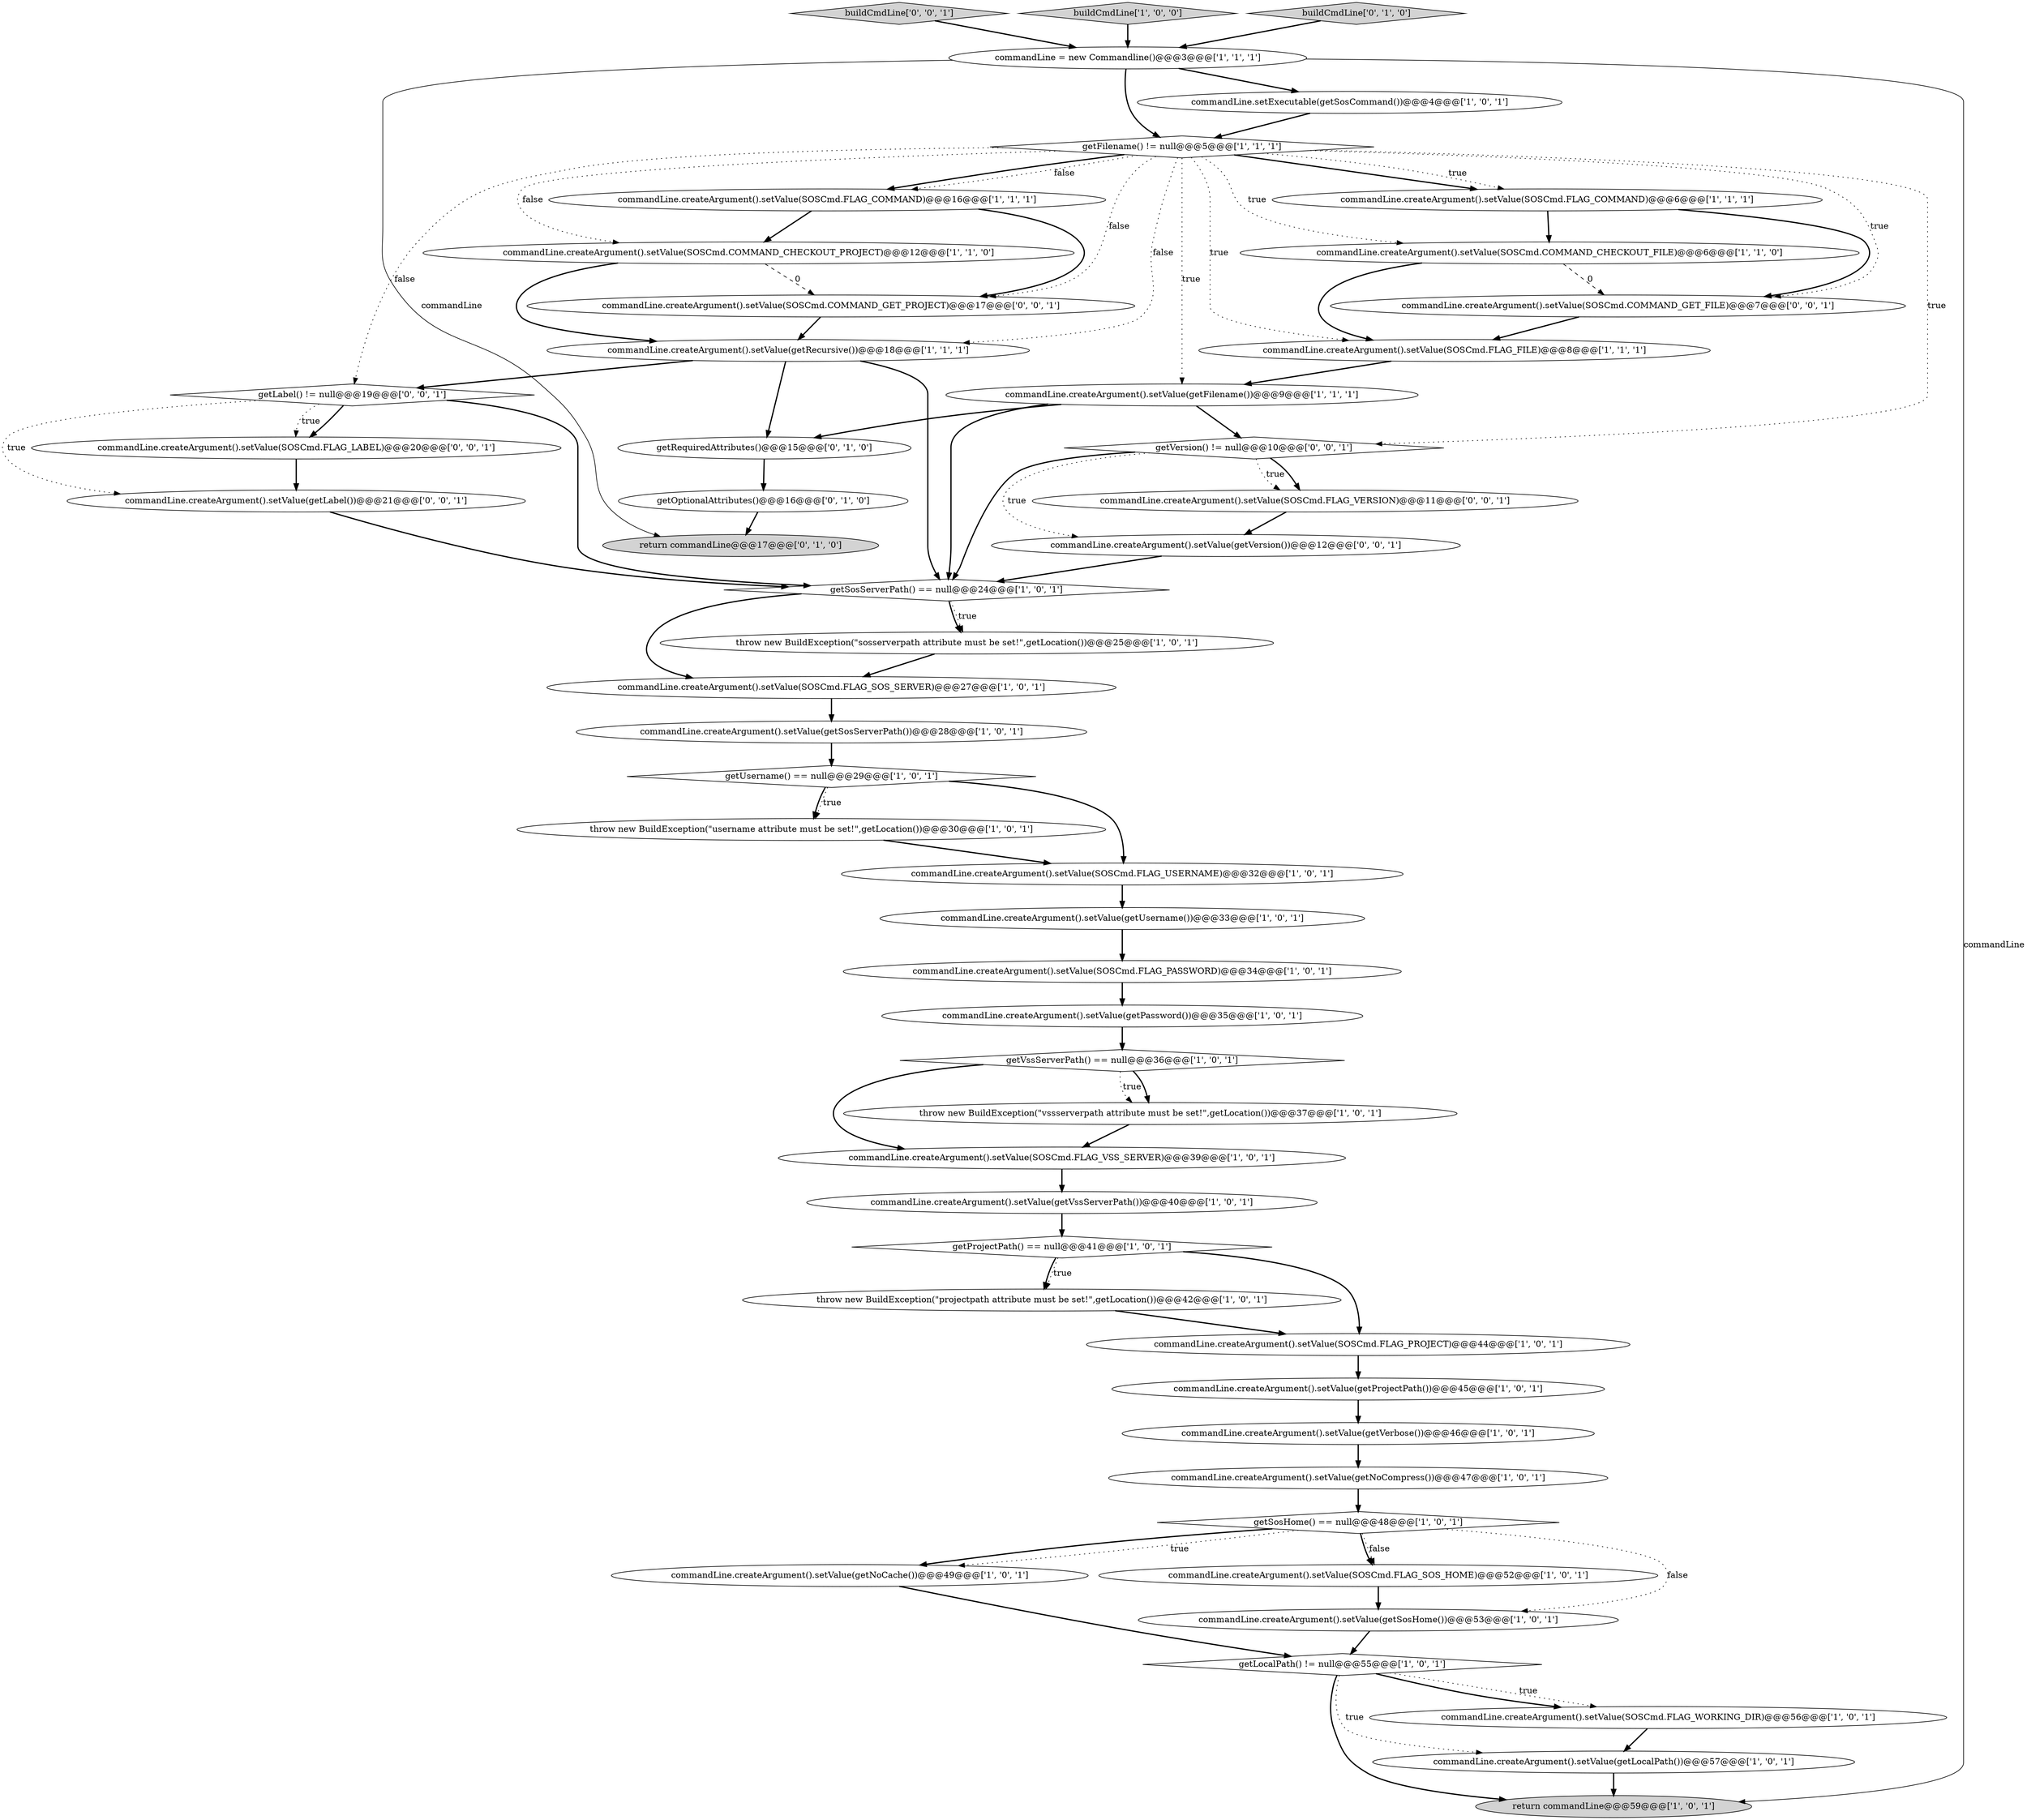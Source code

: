 digraph {
4 [style = filled, label = "commandLine.createArgument().setValue(getRecursive())@@@18@@@['1', '1', '1']", fillcolor = white, shape = ellipse image = "AAA0AAABBB1BBB"];
17 [style = filled, label = "commandLine = new Commandline()@@@3@@@['1', '1', '1']", fillcolor = white, shape = ellipse image = "AAA0AAABBB1BBB"];
18 [style = filled, label = "commandLine.createArgument().setValue(SOSCmd.FLAG_COMMAND)@@@6@@@['1', '1', '1']", fillcolor = white, shape = ellipse image = "AAA0AAABBB1BBB"];
11 [style = filled, label = "commandLine.createArgument().setValue(SOSCmd.FLAG_VSS_SERVER)@@@39@@@['1', '0', '1']", fillcolor = white, shape = ellipse image = "AAA0AAABBB1BBB"];
26 [style = filled, label = "commandLine.createArgument().setValue(getVerbose())@@@46@@@['1', '0', '1']", fillcolor = white, shape = ellipse image = "AAA0AAABBB1BBB"];
14 [style = filled, label = "commandLine.createArgument().setValue(getSosServerPath())@@@28@@@['1', '0', '1']", fillcolor = white, shape = ellipse image = "AAA0AAABBB1BBB"];
15 [style = filled, label = "commandLine.createArgument().setValue(getSosHome())@@@53@@@['1', '0', '1']", fillcolor = white, shape = ellipse image = "AAA0AAABBB1BBB"];
45 [style = filled, label = "buildCmdLine['0', '0', '1']", fillcolor = lightgray, shape = diamond image = "AAA0AAABBB3BBB"];
41 [style = filled, label = "getRequiredAttributes()@@@15@@@['0', '1', '0']", fillcolor = white, shape = ellipse image = "AAA0AAABBB2BBB"];
8 [style = filled, label = "commandLine.createArgument().setValue(getProjectPath())@@@45@@@['1', '0', '1']", fillcolor = white, shape = ellipse image = "AAA0AAABBB1BBB"];
24 [style = filled, label = "getLocalPath() != null@@@55@@@['1', '0', '1']", fillcolor = white, shape = diamond image = "AAA0AAABBB1BBB"];
37 [style = filled, label = "throw new BuildException(\"sosserverpath attribute must be set!\",getLocation())@@@25@@@['1', '0', '1']", fillcolor = white, shape = ellipse image = "AAA0AAABBB1BBB"];
22 [style = filled, label = "commandLine.createArgument().setValue(getPassword())@@@35@@@['1', '0', '1']", fillcolor = white, shape = ellipse image = "AAA0AAABBB1BBB"];
49 [style = filled, label = "getVersion() != null@@@10@@@['0', '0', '1']", fillcolor = white, shape = diamond image = "AAA0AAABBB3BBB"];
27 [style = filled, label = "commandLine.setExecutable(getSosCommand())@@@4@@@['1', '0', '1']", fillcolor = white, shape = ellipse image = "AAA0AAABBB1BBB"];
1 [style = filled, label = "getFilename() != null@@@5@@@['1', '1', '1']", fillcolor = white, shape = diamond image = "AAA0AAABBB1BBB"];
3 [style = filled, label = "getUsername() == null@@@29@@@['1', '0', '1']", fillcolor = white, shape = diamond image = "AAA0AAABBB1BBB"];
25 [style = filled, label = "commandLine.createArgument().setValue(getLocalPath())@@@57@@@['1', '0', '1']", fillcolor = white, shape = ellipse image = "AAA0AAABBB1BBB"];
43 [style = filled, label = "commandLine.createArgument().setValue(SOSCmd.FLAG_VERSION)@@@11@@@['0', '0', '1']", fillcolor = white, shape = ellipse image = "AAA0AAABBB3BBB"];
35 [style = filled, label = "getSosServerPath() == null@@@24@@@['1', '0', '1']", fillcolor = white, shape = diamond image = "AAA0AAABBB1BBB"];
5 [style = filled, label = "commandLine.createArgument().setValue(SOSCmd.FLAG_PROJECT)@@@44@@@['1', '0', '1']", fillcolor = white, shape = ellipse image = "AAA0AAABBB1BBB"];
7 [style = filled, label = "commandLine.createArgument().setValue(SOSCmd.FLAG_USERNAME)@@@32@@@['1', '0', '1']", fillcolor = white, shape = ellipse image = "AAA0AAABBB1BBB"];
21 [style = filled, label = "commandLine.createArgument().setValue(SOSCmd.FLAG_SOS_HOME)@@@52@@@['1', '0', '1']", fillcolor = white, shape = ellipse image = "AAA0AAABBB1BBB"];
20 [style = filled, label = "getProjectPath() == null@@@41@@@['1', '0', '1']", fillcolor = white, shape = diamond image = "AAA0AAABBB1BBB"];
46 [style = filled, label = "commandLine.createArgument().setValue(SOSCmd.COMMAND_GET_PROJECT)@@@17@@@['0', '0', '1']", fillcolor = white, shape = ellipse image = "AAA0AAABBB3BBB"];
40 [style = filled, label = "getOptionalAttributes()@@@16@@@['0', '1', '0']", fillcolor = white, shape = ellipse image = "AAA0AAABBB2BBB"];
23 [style = filled, label = "commandLine.createArgument().setValue(getUsername())@@@33@@@['1', '0', '1']", fillcolor = white, shape = ellipse image = "AAA0AAABBB1BBB"];
2 [style = filled, label = "commandLine.createArgument().setValue(SOSCmd.COMMAND_CHECKOUT_PROJECT)@@@12@@@['1', '1', '0']", fillcolor = white, shape = ellipse image = "AAA0AAABBB1BBB"];
19 [style = filled, label = "throw new BuildException(\"vssserverpath attribute must be set!\",getLocation())@@@37@@@['1', '0', '1']", fillcolor = white, shape = ellipse image = "AAA0AAABBB1BBB"];
38 [style = filled, label = "buildCmdLine['1', '0', '0']", fillcolor = lightgray, shape = diamond image = "AAA0AAABBB1BBB"];
0 [style = filled, label = "commandLine.createArgument().setValue(SOSCmd.FLAG_PASSWORD)@@@34@@@['1', '0', '1']", fillcolor = white, shape = ellipse image = "AAA0AAABBB1BBB"];
13 [style = filled, label = "commandLine.createArgument().setValue(SOSCmd.COMMAND_CHECKOUT_FILE)@@@6@@@['1', '1', '0']", fillcolor = white, shape = ellipse image = "AAA0AAABBB1BBB"];
16 [style = filled, label = "commandLine.createArgument().setValue(SOSCmd.FLAG_COMMAND)@@@16@@@['1', '1', '1']", fillcolor = white, shape = ellipse image = "AAA0AAABBB1BBB"];
47 [style = filled, label = "commandLine.createArgument().setValue(SOSCmd.COMMAND_GET_FILE)@@@7@@@['0', '0', '1']", fillcolor = white, shape = ellipse image = "AAA0AAABBB3BBB"];
12 [style = filled, label = "commandLine.createArgument().setValue(getVssServerPath())@@@40@@@['1', '0', '1']", fillcolor = white, shape = ellipse image = "AAA0AAABBB1BBB"];
34 [style = filled, label = "commandLine.createArgument().setValue(getNoCache())@@@49@@@['1', '0', '1']", fillcolor = white, shape = ellipse image = "AAA0AAABBB1BBB"];
33 [style = filled, label = "commandLine.createArgument().setValue(getNoCompress())@@@47@@@['1', '0', '1']", fillcolor = white, shape = ellipse image = "AAA0AAABBB1BBB"];
36 [style = filled, label = "commandLine.createArgument().setValue(SOSCmd.FLAG_FILE)@@@8@@@['1', '1', '1']", fillcolor = white, shape = ellipse image = "AAA0AAABBB1BBB"];
48 [style = filled, label = "commandLine.createArgument().setValue(getLabel())@@@21@@@['0', '0', '1']", fillcolor = white, shape = ellipse image = "AAA0AAABBB3BBB"];
32 [style = filled, label = "throw new BuildException(\"username attribute must be set!\",getLocation())@@@30@@@['1', '0', '1']", fillcolor = white, shape = ellipse image = "AAA0AAABBB1BBB"];
9 [style = filled, label = "return commandLine@@@59@@@['1', '0', '1']", fillcolor = lightgray, shape = ellipse image = "AAA0AAABBB1BBB"];
6 [style = filled, label = "commandLine.createArgument().setValue(SOSCmd.FLAG_SOS_SERVER)@@@27@@@['1', '0', '1']", fillcolor = white, shape = ellipse image = "AAA0AAABBB1BBB"];
29 [style = filled, label = "commandLine.createArgument().setValue(SOSCmd.FLAG_WORKING_DIR)@@@56@@@['1', '0', '1']", fillcolor = white, shape = ellipse image = "AAA0AAABBB1BBB"];
44 [style = filled, label = "commandLine.createArgument().setValue(SOSCmd.FLAG_LABEL)@@@20@@@['0', '0', '1']", fillcolor = white, shape = ellipse image = "AAA0AAABBB3BBB"];
28 [style = filled, label = "getSosHome() == null@@@48@@@['1', '0', '1']", fillcolor = white, shape = diamond image = "AAA0AAABBB1BBB"];
51 [style = filled, label = "getLabel() != null@@@19@@@['0', '0', '1']", fillcolor = white, shape = diamond image = "AAA0AAABBB3BBB"];
42 [style = filled, label = "return commandLine@@@17@@@['0', '1', '0']", fillcolor = lightgray, shape = ellipse image = "AAA0AAABBB2BBB"];
30 [style = filled, label = "commandLine.createArgument().setValue(getFilename())@@@9@@@['1', '1', '1']", fillcolor = white, shape = ellipse image = "AAA0AAABBB1BBB"];
39 [style = filled, label = "buildCmdLine['0', '1', '0']", fillcolor = lightgray, shape = diamond image = "AAA0AAABBB2BBB"];
50 [style = filled, label = "commandLine.createArgument().setValue(getVersion())@@@12@@@['0', '0', '1']", fillcolor = white, shape = ellipse image = "AAA0AAABBB3BBB"];
31 [style = filled, label = "getVssServerPath() == null@@@36@@@['1', '0', '1']", fillcolor = white, shape = diamond image = "AAA0AAABBB1BBB"];
10 [style = filled, label = "throw new BuildException(\"projectpath attribute must be set!\",getLocation())@@@42@@@['1', '0', '1']", fillcolor = white, shape = ellipse image = "AAA0AAABBB1BBB"];
14->3 [style = bold, label=""];
1->46 [style = dotted, label="false"];
24->25 [style = dotted, label="true"];
21->15 [style = bold, label=""];
51->48 [style = dotted, label="true"];
19->11 [style = bold, label=""];
2->46 [style = dashed, label="0"];
48->35 [style = bold, label=""];
30->49 [style = bold, label=""];
1->13 [style = dotted, label="true"];
28->21 [style = bold, label=""];
34->24 [style = bold, label=""];
35->37 [style = bold, label=""];
13->36 [style = bold, label=""];
17->42 [style = solid, label="commandLine"];
35->37 [style = dotted, label="true"];
45->17 [style = bold, label=""];
17->27 [style = bold, label=""];
31->19 [style = dotted, label="true"];
30->41 [style = bold, label=""];
33->28 [style = bold, label=""];
51->44 [style = bold, label=""];
11->12 [style = bold, label=""];
32->7 [style = bold, label=""];
28->21 [style = dotted, label="false"];
51->35 [style = bold, label=""];
2->4 [style = bold, label=""];
31->11 [style = bold, label=""];
1->30 [style = dotted, label="true"];
1->18 [style = dotted, label="true"];
36->30 [style = bold, label=""];
46->4 [style = bold, label=""];
3->7 [style = bold, label=""];
1->16 [style = bold, label=""];
7->23 [style = bold, label=""];
20->10 [style = dotted, label="true"];
38->17 [style = bold, label=""];
47->36 [style = bold, label=""];
28->34 [style = dotted, label="true"];
17->1 [style = bold, label=""];
18->47 [style = bold, label=""];
49->35 [style = bold, label=""];
25->9 [style = bold, label=""];
12->20 [style = bold, label=""];
49->50 [style = dotted, label="true"];
23->0 [style = bold, label=""];
4->41 [style = bold, label=""];
30->35 [style = bold, label=""];
10->5 [style = bold, label=""];
41->40 [style = bold, label=""];
39->17 [style = bold, label=""];
17->9 [style = solid, label="commandLine"];
1->47 [style = dotted, label="true"];
50->35 [style = bold, label=""];
1->16 [style = dotted, label="false"];
4->51 [style = bold, label=""];
31->19 [style = bold, label=""];
49->43 [style = dotted, label="true"];
24->9 [style = bold, label=""];
16->46 [style = bold, label=""];
5->8 [style = bold, label=""];
4->35 [style = bold, label=""];
27->1 [style = bold, label=""];
43->50 [style = bold, label=""];
3->32 [style = dotted, label="true"];
28->34 [style = bold, label=""];
35->6 [style = bold, label=""];
1->51 [style = dotted, label="false"];
24->29 [style = dotted, label="true"];
22->31 [style = bold, label=""];
29->25 [style = bold, label=""];
1->18 [style = bold, label=""];
24->29 [style = bold, label=""];
16->2 [style = bold, label=""];
37->6 [style = bold, label=""];
49->43 [style = bold, label=""];
20->5 [style = bold, label=""];
20->10 [style = bold, label=""];
1->2 [style = dotted, label="false"];
1->49 [style = dotted, label="true"];
6->14 [style = bold, label=""];
1->36 [style = dotted, label="true"];
1->4 [style = dotted, label="false"];
44->48 [style = bold, label=""];
28->15 [style = dotted, label="false"];
0->22 [style = bold, label=""];
15->24 [style = bold, label=""];
18->13 [style = bold, label=""];
13->47 [style = dashed, label="0"];
51->44 [style = dotted, label="true"];
3->32 [style = bold, label=""];
26->33 [style = bold, label=""];
40->42 [style = bold, label=""];
8->26 [style = bold, label=""];
}
